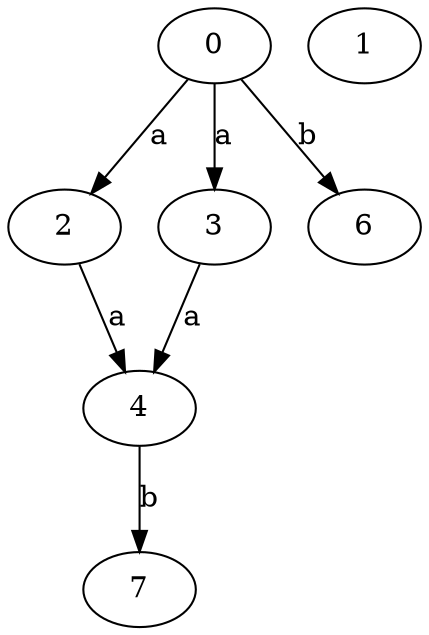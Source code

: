 strict digraph  {
0;
2;
3;
4;
1;
6;
7;
0 -> 2  [label=a];
0 -> 3  [label=a];
0 -> 6  [label=b];
2 -> 4  [label=a];
3 -> 4  [label=a];
4 -> 7  [label=b];
}
